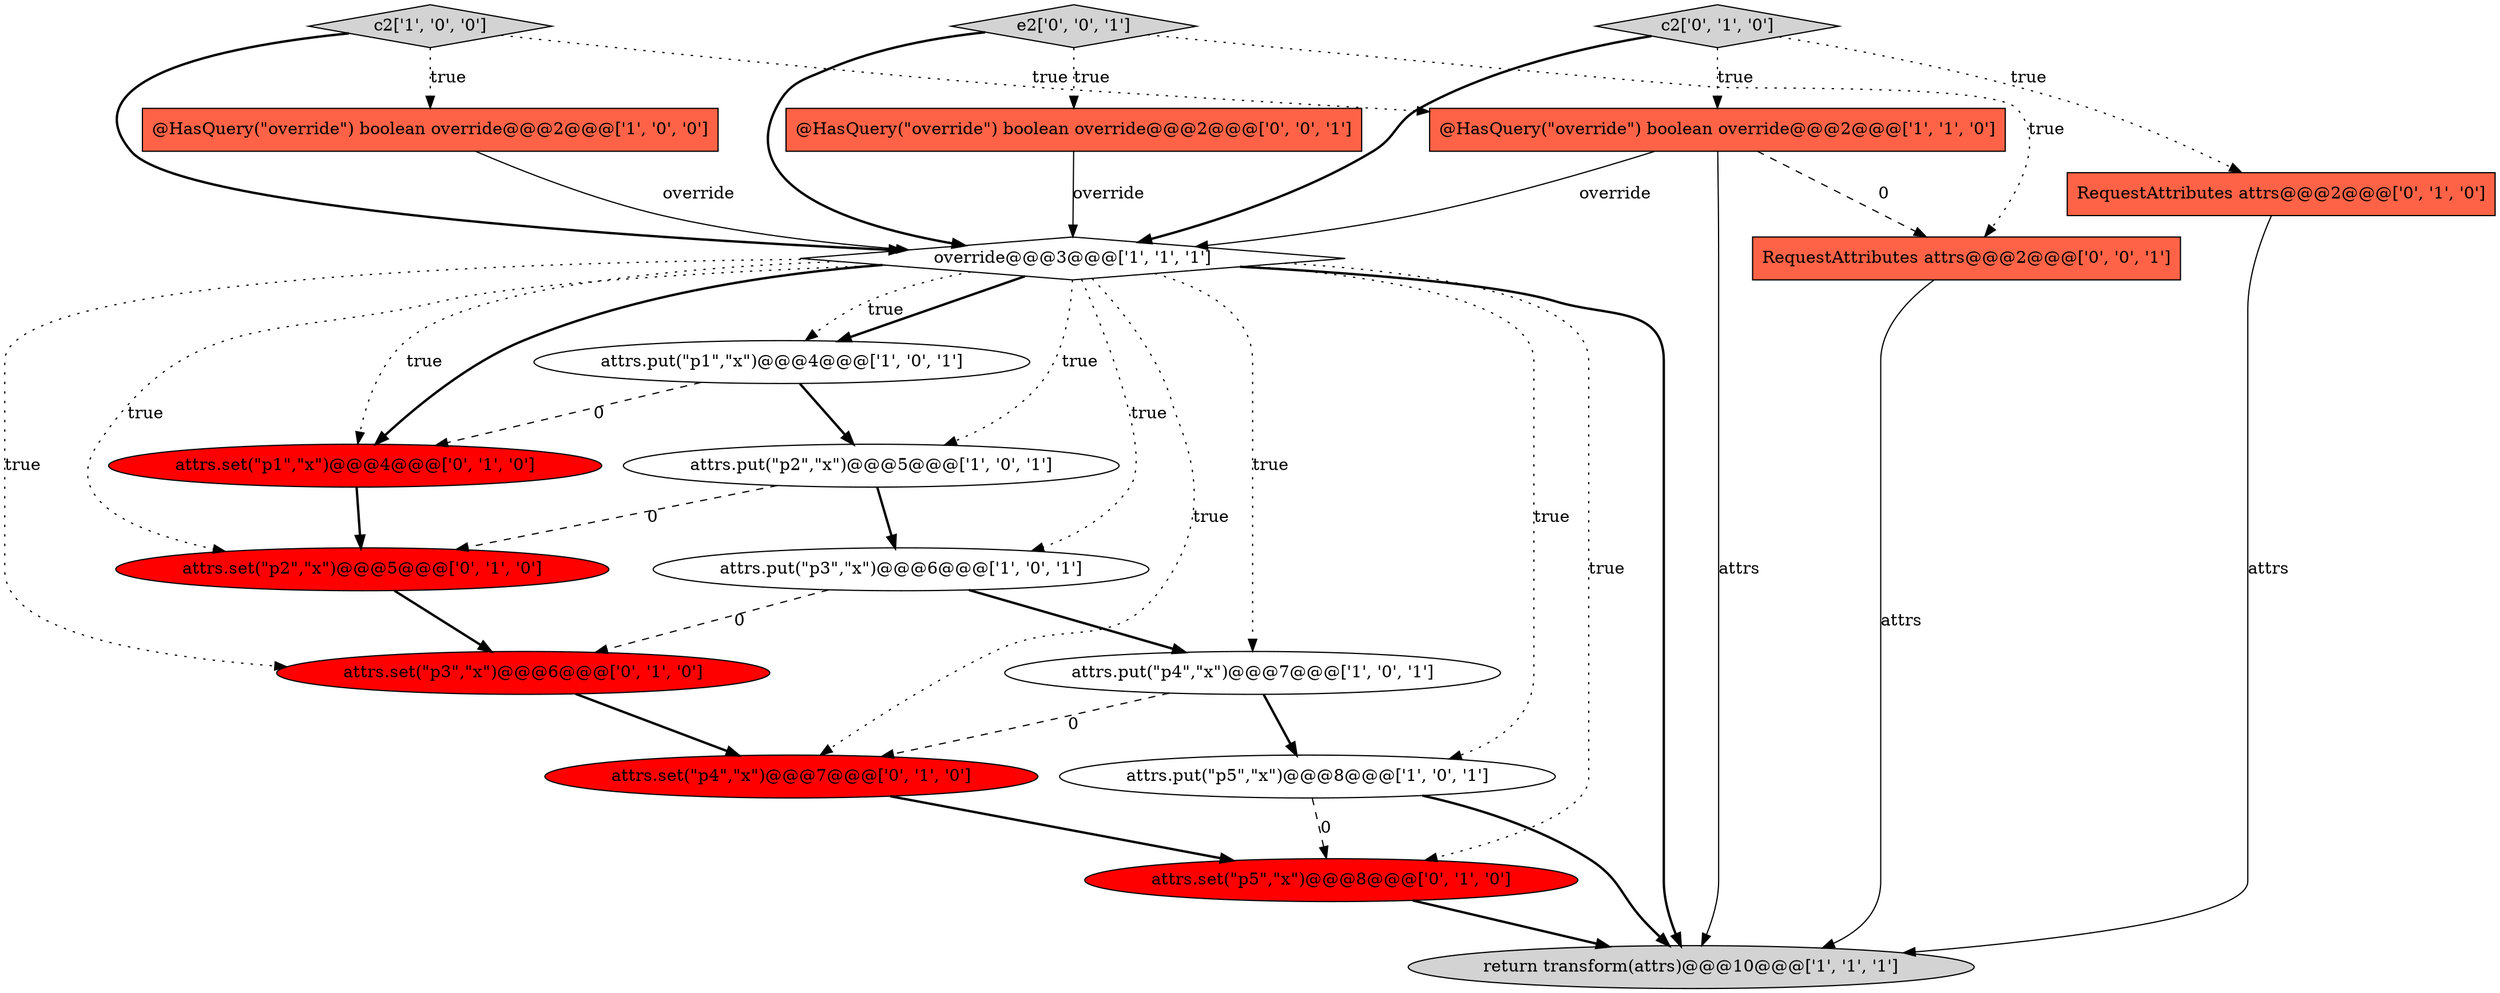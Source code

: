 digraph {
5 [style = filled, label = "c2['1', '0', '0']", fillcolor = lightgray, shape = diamond image = "AAA0AAABBB1BBB"];
4 [style = filled, label = "attrs.put(\"p4\",\"x\")@@@7@@@['1', '0', '1']", fillcolor = white, shape = ellipse image = "AAA0AAABBB1BBB"];
1 [style = filled, label = "attrs.put(\"p1\",\"x\")@@@4@@@['1', '0', '1']", fillcolor = white, shape = ellipse image = "AAA0AAABBB1BBB"];
11 [style = filled, label = "attrs.set(\"p4\",\"x\")@@@7@@@['0', '1', '0']", fillcolor = red, shape = ellipse image = "AAA1AAABBB2BBB"];
17 [style = filled, label = "@HasQuery(\"override\") boolean override@@@2@@@['0', '0', '1']", fillcolor = tomato, shape = box image = "AAA0AAABBB3BBB"];
2 [style = filled, label = "override@@@3@@@['1', '1', '1']", fillcolor = white, shape = diamond image = "AAA0AAABBB1BBB"];
6 [style = filled, label = "attrs.put(\"p2\",\"x\")@@@5@@@['1', '0', '1']", fillcolor = white, shape = ellipse image = "AAA0AAABBB1BBB"];
7 [style = filled, label = "attrs.put(\"p5\",\"x\")@@@8@@@['1', '0', '1']", fillcolor = white, shape = ellipse image = "AAA0AAABBB1BBB"];
13 [style = filled, label = "RequestAttributes attrs@@@2@@@['0', '1', '0']", fillcolor = tomato, shape = box image = "AAA0AAABBB2BBB"];
3 [style = filled, label = "attrs.put(\"p3\",\"x\")@@@6@@@['1', '0', '1']", fillcolor = white, shape = ellipse image = "AAA0AAABBB1BBB"];
16 [style = filled, label = "attrs.set(\"p2\",\"x\")@@@5@@@['0', '1', '0']", fillcolor = red, shape = ellipse image = "AAA1AAABBB2BBB"];
10 [style = filled, label = "attrs.set(\"p1\",\"x\")@@@4@@@['0', '1', '0']", fillcolor = red, shape = ellipse image = "AAA1AAABBB2BBB"];
12 [style = filled, label = "attrs.set(\"p5\",\"x\")@@@8@@@['0', '1', '0']", fillcolor = red, shape = ellipse image = "AAA1AAABBB2BBB"];
18 [style = filled, label = "RequestAttributes attrs@@@2@@@['0', '0', '1']", fillcolor = tomato, shape = box image = "AAA0AAABBB3BBB"];
19 [style = filled, label = "e2['0', '0', '1']", fillcolor = lightgray, shape = diamond image = "AAA0AAABBB3BBB"];
0 [style = filled, label = "@HasQuery(\"override\") boolean override@@@2@@@['1', '0', '0']", fillcolor = tomato, shape = box image = "AAA0AAABBB1BBB"];
9 [style = filled, label = "return transform(attrs)@@@10@@@['1', '1', '1']", fillcolor = lightgray, shape = ellipse image = "AAA0AAABBB1BBB"];
8 [style = filled, label = "@HasQuery(\"override\") boolean override@@@2@@@['1', '1', '0']", fillcolor = tomato, shape = box image = "AAA0AAABBB1BBB"];
14 [style = filled, label = "attrs.set(\"p3\",\"x\")@@@6@@@['0', '1', '0']", fillcolor = red, shape = ellipse image = "AAA1AAABBB2BBB"];
15 [style = filled, label = "c2['0', '1', '0']", fillcolor = lightgray, shape = diamond image = "AAA0AAABBB2BBB"];
2->3 [style = dotted, label="true"];
6->3 [style = bold, label=""];
17->2 [style = solid, label="override"];
0->2 [style = solid, label="override"];
15->2 [style = bold, label=""];
18->9 [style = solid, label="attrs"];
13->9 [style = solid, label="attrs"];
19->17 [style = dotted, label="true"];
2->1 [style = bold, label=""];
19->18 [style = dotted, label="true"];
11->12 [style = bold, label=""];
5->0 [style = dotted, label="true"];
2->9 [style = bold, label=""];
19->2 [style = bold, label=""];
1->10 [style = dashed, label="0"];
2->10 [style = bold, label=""];
12->9 [style = bold, label=""];
3->4 [style = bold, label=""];
4->7 [style = bold, label=""];
15->13 [style = dotted, label="true"];
2->11 [style = dotted, label="true"];
8->2 [style = solid, label="override"];
7->9 [style = bold, label=""];
8->9 [style = solid, label="attrs"];
5->2 [style = bold, label=""];
6->16 [style = dashed, label="0"];
1->6 [style = bold, label=""];
15->8 [style = dotted, label="true"];
10->16 [style = bold, label=""];
2->6 [style = dotted, label="true"];
2->1 [style = dotted, label="true"];
2->7 [style = dotted, label="true"];
2->4 [style = dotted, label="true"];
2->12 [style = dotted, label="true"];
7->12 [style = dashed, label="0"];
16->14 [style = bold, label=""];
2->14 [style = dotted, label="true"];
8->18 [style = dashed, label="0"];
4->11 [style = dashed, label="0"];
5->8 [style = dotted, label="true"];
3->14 [style = dashed, label="0"];
14->11 [style = bold, label=""];
2->16 [style = dotted, label="true"];
2->10 [style = dotted, label="true"];
}
